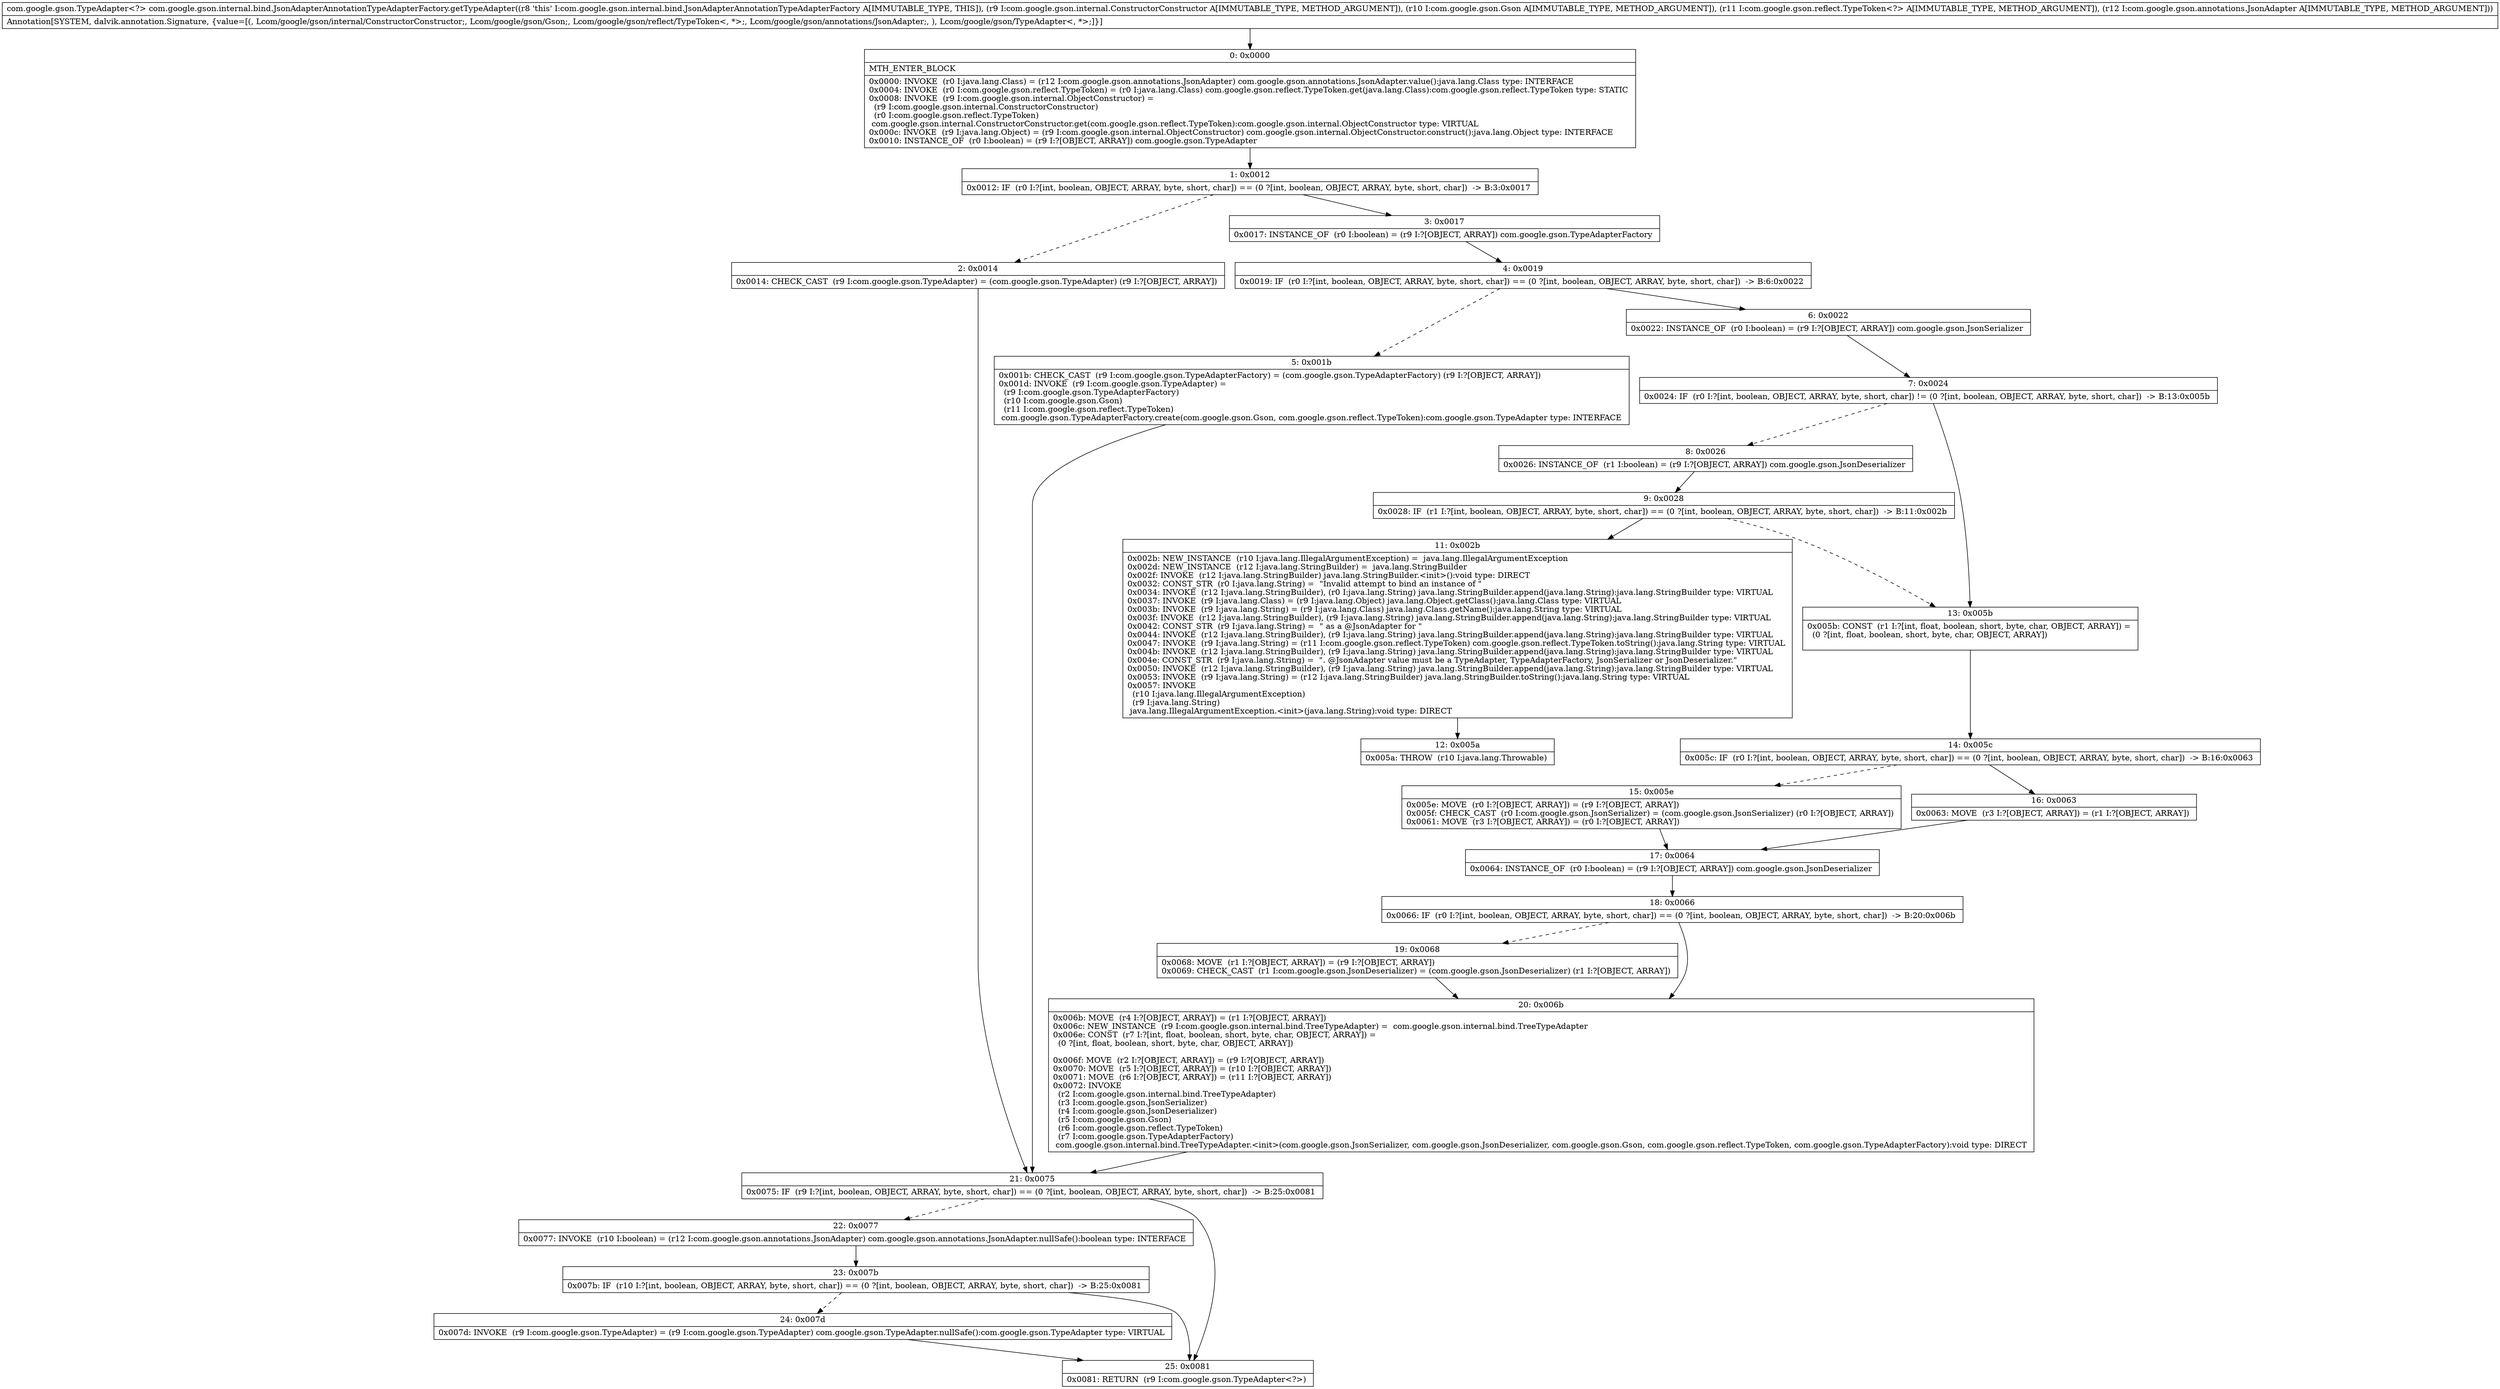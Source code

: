 digraph "CFG forcom.google.gson.internal.bind.JsonAdapterAnnotationTypeAdapterFactory.getTypeAdapter(Lcom\/google\/gson\/internal\/ConstructorConstructor;Lcom\/google\/gson\/Gson;Lcom\/google\/gson\/reflect\/TypeToken;Lcom\/google\/gson\/annotations\/JsonAdapter;)Lcom\/google\/gson\/TypeAdapter;" {
Node_0 [shape=record,label="{0\:\ 0x0000|MTH_ENTER_BLOCK\l|0x0000: INVOKE  (r0 I:java.lang.Class) = (r12 I:com.google.gson.annotations.JsonAdapter) com.google.gson.annotations.JsonAdapter.value():java.lang.Class type: INTERFACE \l0x0004: INVOKE  (r0 I:com.google.gson.reflect.TypeToken) = (r0 I:java.lang.Class) com.google.gson.reflect.TypeToken.get(java.lang.Class):com.google.gson.reflect.TypeToken type: STATIC \l0x0008: INVOKE  (r9 I:com.google.gson.internal.ObjectConstructor) = \l  (r9 I:com.google.gson.internal.ConstructorConstructor)\l  (r0 I:com.google.gson.reflect.TypeToken)\l com.google.gson.internal.ConstructorConstructor.get(com.google.gson.reflect.TypeToken):com.google.gson.internal.ObjectConstructor type: VIRTUAL \l0x000c: INVOKE  (r9 I:java.lang.Object) = (r9 I:com.google.gson.internal.ObjectConstructor) com.google.gson.internal.ObjectConstructor.construct():java.lang.Object type: INTERFACE \l0x0010: INSTANCE_OF  (r0 I:boolean) = (r9 I:?[OBJECT, ARRAY]) com.google.gson.TypeAdapter \l}"];
Node_1 [shape=record,label="{1\:\ 0x0012|0x0012: IF  (r0 I:?[int, boolean, OBJECT, ARRAY, byte, short, char]) == (0 ?[int, boolean, OBJECT, ARRAY, byte, short, char])  \-\> B:3:0x0017 \l}"];
Node_2 [shape=record,label="{2\:\ 0x0014|0x0014: CHECK_CAST  (r9 I:com.google.gson.TypeAdapter) = (com.google.gson.TypeAdapter) (r9 I:?[OBJECT, ARRAY]) \l}"];
Node_3 [shape=record,label="{3\:\ 0x0017|0x0017: INSTANCE_OF  (r0 I:boolean) = (r9 I:?[OBJECT, ARRAY]) com.google.gson.TypeAdapterFactory \l}"];
Node_4 [shape=record,label="{4\:\ 0x0019|0x0019: IF  (r0 I:?[int, boolean, OBJECT, ARRAY, byte, short, char]) == (0 ?[int, boolean, OBJECT, ARRAY, byte, short, char])  \-\> B:6:0x0022 \l}"];
Node_5 [shape=record,label="{5\:\ 0x001b|0x001b: CHECK_CAST  (r9 I:com.google.gson.TypeAdapterFactory) = (com.google.gson.TypeAdapterFactory) (r9 I:?[OBJECT, ARRAY]) \l0x001d: INVOKE  (r9 I:com.google.gson.TypeAdapter) = \l  (r9 I:com.google.gson.TypeAdapterFactory)\l  (r10 I:com.google.gson.Gson)\l  (r11 I:com.google.gson.reflect.TypeToken)\l com.google.gson.TypeAdapterFactory.create(com.google.gson.Gson, com.google.gson.reflect.TypeToken):com.google.gson.TypeAdapter type: INTERFACE \l}"];
Node_6 [shape=record,label="{6\:\ 0x0022|0x0022: INSTANCE_OF  (r0 I:boolean) = (r9 I:?[OBJECT, ARRAY]) com.google.gson.JsonSerializer \l}"];
Node_7 [shape=record,label="{7\:\ 0x0024|0x0024: IF  (r0 I:?[int, boolean, OBJECT, ARRAY, byte, short, char]) != (0 ?[int, boolean, OBJECT, ARRAY, byte, short, char])  \-\> B:13:0x005b \l}"];
Node_8 [shape=record,label="{8\:\ 0x0026|0x0026: INSTANCE_OF  (r1 I:boolean) = (r9 I:?[OBJECT, ARRAY]) com.google.gson.JsonDeserializer \l}"];
Node_9 [shape=record,label="{9\:\ 0x0028|0x0028: IF  (r1 I:?[int, boolean, OBJECT, ARRAY, byte, short, char]) == (0 ?[int, boolean, OBJECT, ARRAY, byte, short, char])  \-\> B:11:0x002b \l}"];
Node_11 [shape=record,label="{11\:\ 0x002b|0x002b: NEW_INSTANCE  (r10 I:java.lang.IllegalArgumentException) =  java.lang.IllegalArgumentException \l0x002d: NEW_INSTANCE  (r12 I:java.lang.StringBuilder) =  java.lang.StringBuilder \l0x002f: INVOKE  (r12 I:java.lang.StringBuilder) java.lang.StringBuilder.\<init\>():void type: DIRECT \l0x0032: CONST_STR  (r0 I:java.lang.String) =  \"Invalid attempt to bind an instance of \" \l0x0034: INVOKE  (r12 I:java.lang.StringBuilder), (r0 I:java.lang.String) java.lang.StringBuilder.append(java.lang.String):java.lang.StringBuilder type: VIRTUAL \l0x0037: INVOKE  (r9 I:java.lang.Class) = (r9 I:java.lang.Object) java.lang.Object.getClass():java.lang.Class type: VIRTUAL \l0x003b: INVOKE  (r9 I:java.lang.String) = (r9 I:java.lang.Class) java.lang.Class.getName():java.lang.String type: VIRTUAL \l0x003f: INVOKE  (r12 I:java.lang.StringBuilder), (r9 I:java.lang.String) java.lang.StringBuilder.append(java.lang.String):java.lang.StringBuilder type: VIRTUAL \l0x0042: CONST_STR  (r9 I:java.lang.String) =  \" as a @JsonAdapter for \" \l0x0044: INVOKE  (r12 I:java.lang.StringBuilder), (r9 I:java.lang.String) java.lang.StringBuilder.append(java.lang.String):java.lang.StringBuilder type: VIRTUAL \l0x0047: INVOKE  (r9 I:java.lang.String) = (r11 I:com.google.gson.reflect.TypeToken) com.google.gson.reflect.TypeToken.toString():java.lang.String type: VIRTUAL \l0x004b: INVOKE  (r12 I:java.lang.StringBuilder), (r9 I:java.lang.String) java.lang.StringBuilder.append(java.lang.String):java.lang.StringBuilder type: VIRTUAL \l0x004e: CONST_STR  (r9 I:java.lang.String) =  \". @JsonAdapter value must be a TypeAdapter, TypeAdapterFactory, JsonSerializer or JsonDeserializer.\" \l0x0050: INVOKE  (r12 I:java.lang.StringBuilder), (r9 I:java.lang.String) java.lang.StringBuilder.append(java.lang.String):java.lang.StringBuilder type: VIRTUAL \l0x0053: INVOKE  (r9 I:java.lang.String) = (r12 I:java.lang.StringBuilder) java.lang.StringBuilder.toString():java.lang.String type: VIRTUAL \l0x0057: INVOKE  \l  (r10 I:java.lang.IllegalArgumentException)\l  (r9 I:java.lang.String)\l java.lang.IllegalArgumentException.\<init\>(java.lang.String):void type: DIRECT \l}"];
Node_12 [shape=record,label="{12\:\ 0x005a|0x005a: THROW  (r10 I:java.lang.Throwable) \l}"];
Node_13 [shape=record,label="{13\:\ 0x005b|0x005b: CONST  (r1 I:?[int, float, boolean, short, byte, char, OBJECT, ARRAY]) = \l  (0 ?[int, float, boolean, short, byte, char, OBJECT, ARRAY])\l \l}"];
Node_14 [shape=record,label="{14\:\ 0x005c|0x005c: IF  (r0 I:?[int, boolean, OBJECT, ARRAY, byte, short, char]) == (0 ?[int, boolean, OBJECT, ARRAY, byte, short, char])  \-\> B:16:0x0063 \l}"];
Node_15 [shape=record,label="{15\:\ 0x005e|0x005e: MOVE  (r0 I:?[OBJECT, ARRAY]) = (r9 I:?[OBJECT, ARRAY]) \l0x005f: CHECK_CAST  (r0 I:com.google.gson.JsonSerializer) = (com.google.gson.JsonSerializer) (r0 I:?[OBJECT, ARRAY]) \l0x0061: MOVE  (r3 I:?[OBJECT, ARRAY]) = (r0 I:?[OBJECT, ARRAY]) \l}"];
Node_16 [shape=record,label="{16\:\ 0x0063|0x0063: MOVE  (r3 I:?[OBJECT, ARRAY]) = (r1 I:?[OBJECT, ARRAY]) \l}"];
Node_17 [shape=record,label="{17\:\ 0x0064|0x0064: INSTANCE_OF  (r0 I:boolean) = (r9 I:?[OBJECT, ARRAY]) com.google.gson.JsonDeserializer \l}"];
Node_18 [shape=record,label="{18\:\ 0x0066|0x0066: IF  (r0 I:?[int, boolean, OBJECT, ARRAY, byte, short, char]) == (0 ?[int, boolean, OBJECT, ARRAY, byte, short, char])  \-\> B:20:0x006b \l}"];
Node_19 [shape=record,label="{19\:\ 0x0068|0x0068: MOVE  (r1 I:?[OBJECT, ARRAY]) = (r9 I:?[OBJECT, ARRAY]) \l0x0069: CHECK_CAST  (r1 I:com.google.gson.JsonDeserializer) = (com.google.gson.JsonDeserializer) (r1 I:?[OBJECT, ARRAY]) \l}"];
Node_20 [shape=record,label="{20\:\ 0x006b|0x006b: MOVE  (r4 I:?[OBJECT, ARRAY]) = (r1 I:?[OBJECT, ARRAY]) \l0x006c: NEW_INSTANCE  (r9 I:com.google.gson.internal.bind.TreeTypeAdapter) =  com.google.gson.internal.bind.TreeTypeAdapter \l0x006e: CONST  (r7 I:?[int, float, boolean, short, byte, char, OBJECT, ARRAY]) = \l  (0 ?[int, float, boolean, short, byte, char, OBJECT, ARRAY])\l \l0x006f: MOVE  (r2 I:?[OBJECT, ARRAY]) = (r9 I:?[OBJECT, ARRAY]) \l0x0070: MOVE  (r5 I:?[OBJECT, ARRAY]) = (r10 I:?[OBJECT, ARRAY]) \l0x0071: MOVE  (r6 I:?[OBJECT, ARRAY]) = (r11 I:?[OBJECT, ARRAY]) \l0x0072: INVOKE  \l  (r2 I:com.google.gson.internal.bind.TreeTypeAdapter)\l  (r3 I:com.google.gson.JsonSerializer)\l  (r4 I:com.google.gson.JsonDeserializer)\l  (r5 I:com.google.gson.Gson)\l  (r6 I:com.google.gson.reflect.TypeToken)\l  (r7 I:com.google.gson.TypeAdapterFactory)\l com.google.gson.internal.bind.TreeTypeAdapter.\<init\>(com.google.gson.JsonSerializer, com.google.gson.JsonDeserializer, com.google.gson.Gson, com.google.gson.reflect.TypeToken, com.google.gson.TypeAdapterFactory):void type: DIRECT \l}"];
Node_21 [shape=record,label="{21\:\ 0x0075|0x0075: IF  (r9 I:?[int, boolean, OBJECT, ARRAY, byte, short, char]) == (0 ?[int, boolean, OBJECT, ARRAY, byte, short, char])  \-\> B:25:0x0081 \l}"];
Node_22 [shape=record,label="{22\:\ 0x0077|0x0077: INVOKE  (r10 I:boolean) = (r12 I:com.google.gson.annotations.JsonAdapter) com.google.gson.annotations.JsonAdapter.nullSafe():boolean type: INTERFACE \l}"];
Node_23 [shape=record,label="{23\:\ 0x007b|0x007b: IF  (r10 I:?[int, boolean, OBJECT, ARRAY, byte, short, char]) == (0 ?[int, boolean, OBJECT, ARRAY, byte, short, char])  \-\> B:25:0x0081 \l}"];
Node_24 [shape=record,label="{24\:\ 0x007d|0x007d: INVOKE  (r9 I:com.google.gson.TypeAdapter) = (r9 I:com.google.gson.TypeAdapter) com.google.gson.TypeAdapter.nullSafe():com.google.gson.TypeAdapter type: VIRTUAL \l}"];
Node_25 [shape=record,label="{25\:\ 0x0081|0x0081: RETURN  (r9 I:com.google.gson.TypeAdapter\<?\>) \l}"];
MethodNode[shape=record,label="{com.google.gson.TypeAdapter\<?\> com.google.gson.internal.bind.JsonAdapterAnnotationTypeAdapterFactory.getTypeAdapter((r8 'this' I:com.google.gson.internal.bind.JsonAdapterAnnotationTypeAdapterFactory A[IMMUTABLE_TYPE, THIS]), (r9 I:com.google.gson.internal.ConstructorConstructor A[IMMUTABLE_TYPE, METHOD_ARGUMENT]), (r10 I:com.google.gson.Gson A[IMMUTABLE_TYPE, METHOD_ARGUMENT]), (r11 I:com.google.gson.reflect.TypeToken\<?\> A[IMMUTABLE_TYPE, METHOD_ARGUMENT]), (r12 I:com.google.gson.annotations.JsonAdapter A[IMMUTABLE_TYPE, METHOD_ARGUMENT]))  | Annotation[SYSTEM, dalvik.annotation.Signature, \{value=[(, Lcom\/google\/gson\/internal\/ConstructorConstructor;, Lcom\/google\/gson\/Gson;, Lcom\/google\/gson\/reflect\/TypeToken\<, *\>;, Lcom\/google\/gson\/annotations\/JsonAdapter;, ), Lcom\/google\/gson\/TypeAdapter\<, *\>;]\}]\l}"];
MethodNode -> Node_0;
Node_0 -> Node_1;
Node_1 -> Node_2[style=dashed];
Node_1 -> Node_3;
Node_2 -> Node_21;
Node_3 -> Node_4;
Node_4 -> Node_5[style=dashed];
Node_4 -> Node_6;
Node_5 -> Node_21;
Node_6 -> Node_7;
Node_7 -> Node_8[style=dashed];
Node_7 -> Node_13;
Node_8 -> Node_9;
Node_9 -> Node_11;
Node_9 -> Node_13[style=dashed];
Node_11 -> Node_12;
Node_13 -> Node_14;
Node_14 -> Node_15[style=dashed];
Node_14 -> Node_16;
Node_15 -> Node_17;
Node_16 -> Node_17;
Node_17 -> Node_18;
Node_18 -> Node_19[style=dashed];
Node_18 -> Node_20;
Node_19 -> Node_20;
Node_20 -> Node_21;
Node_21 -> Node_22[style=dashed];
Node_21 -> Node_25;
Node_22 -> Node_23;
Node_23 -> Node_24[style=dashed];
Node_23 -> Node_25;
Node_24 -> Node_25;
}

